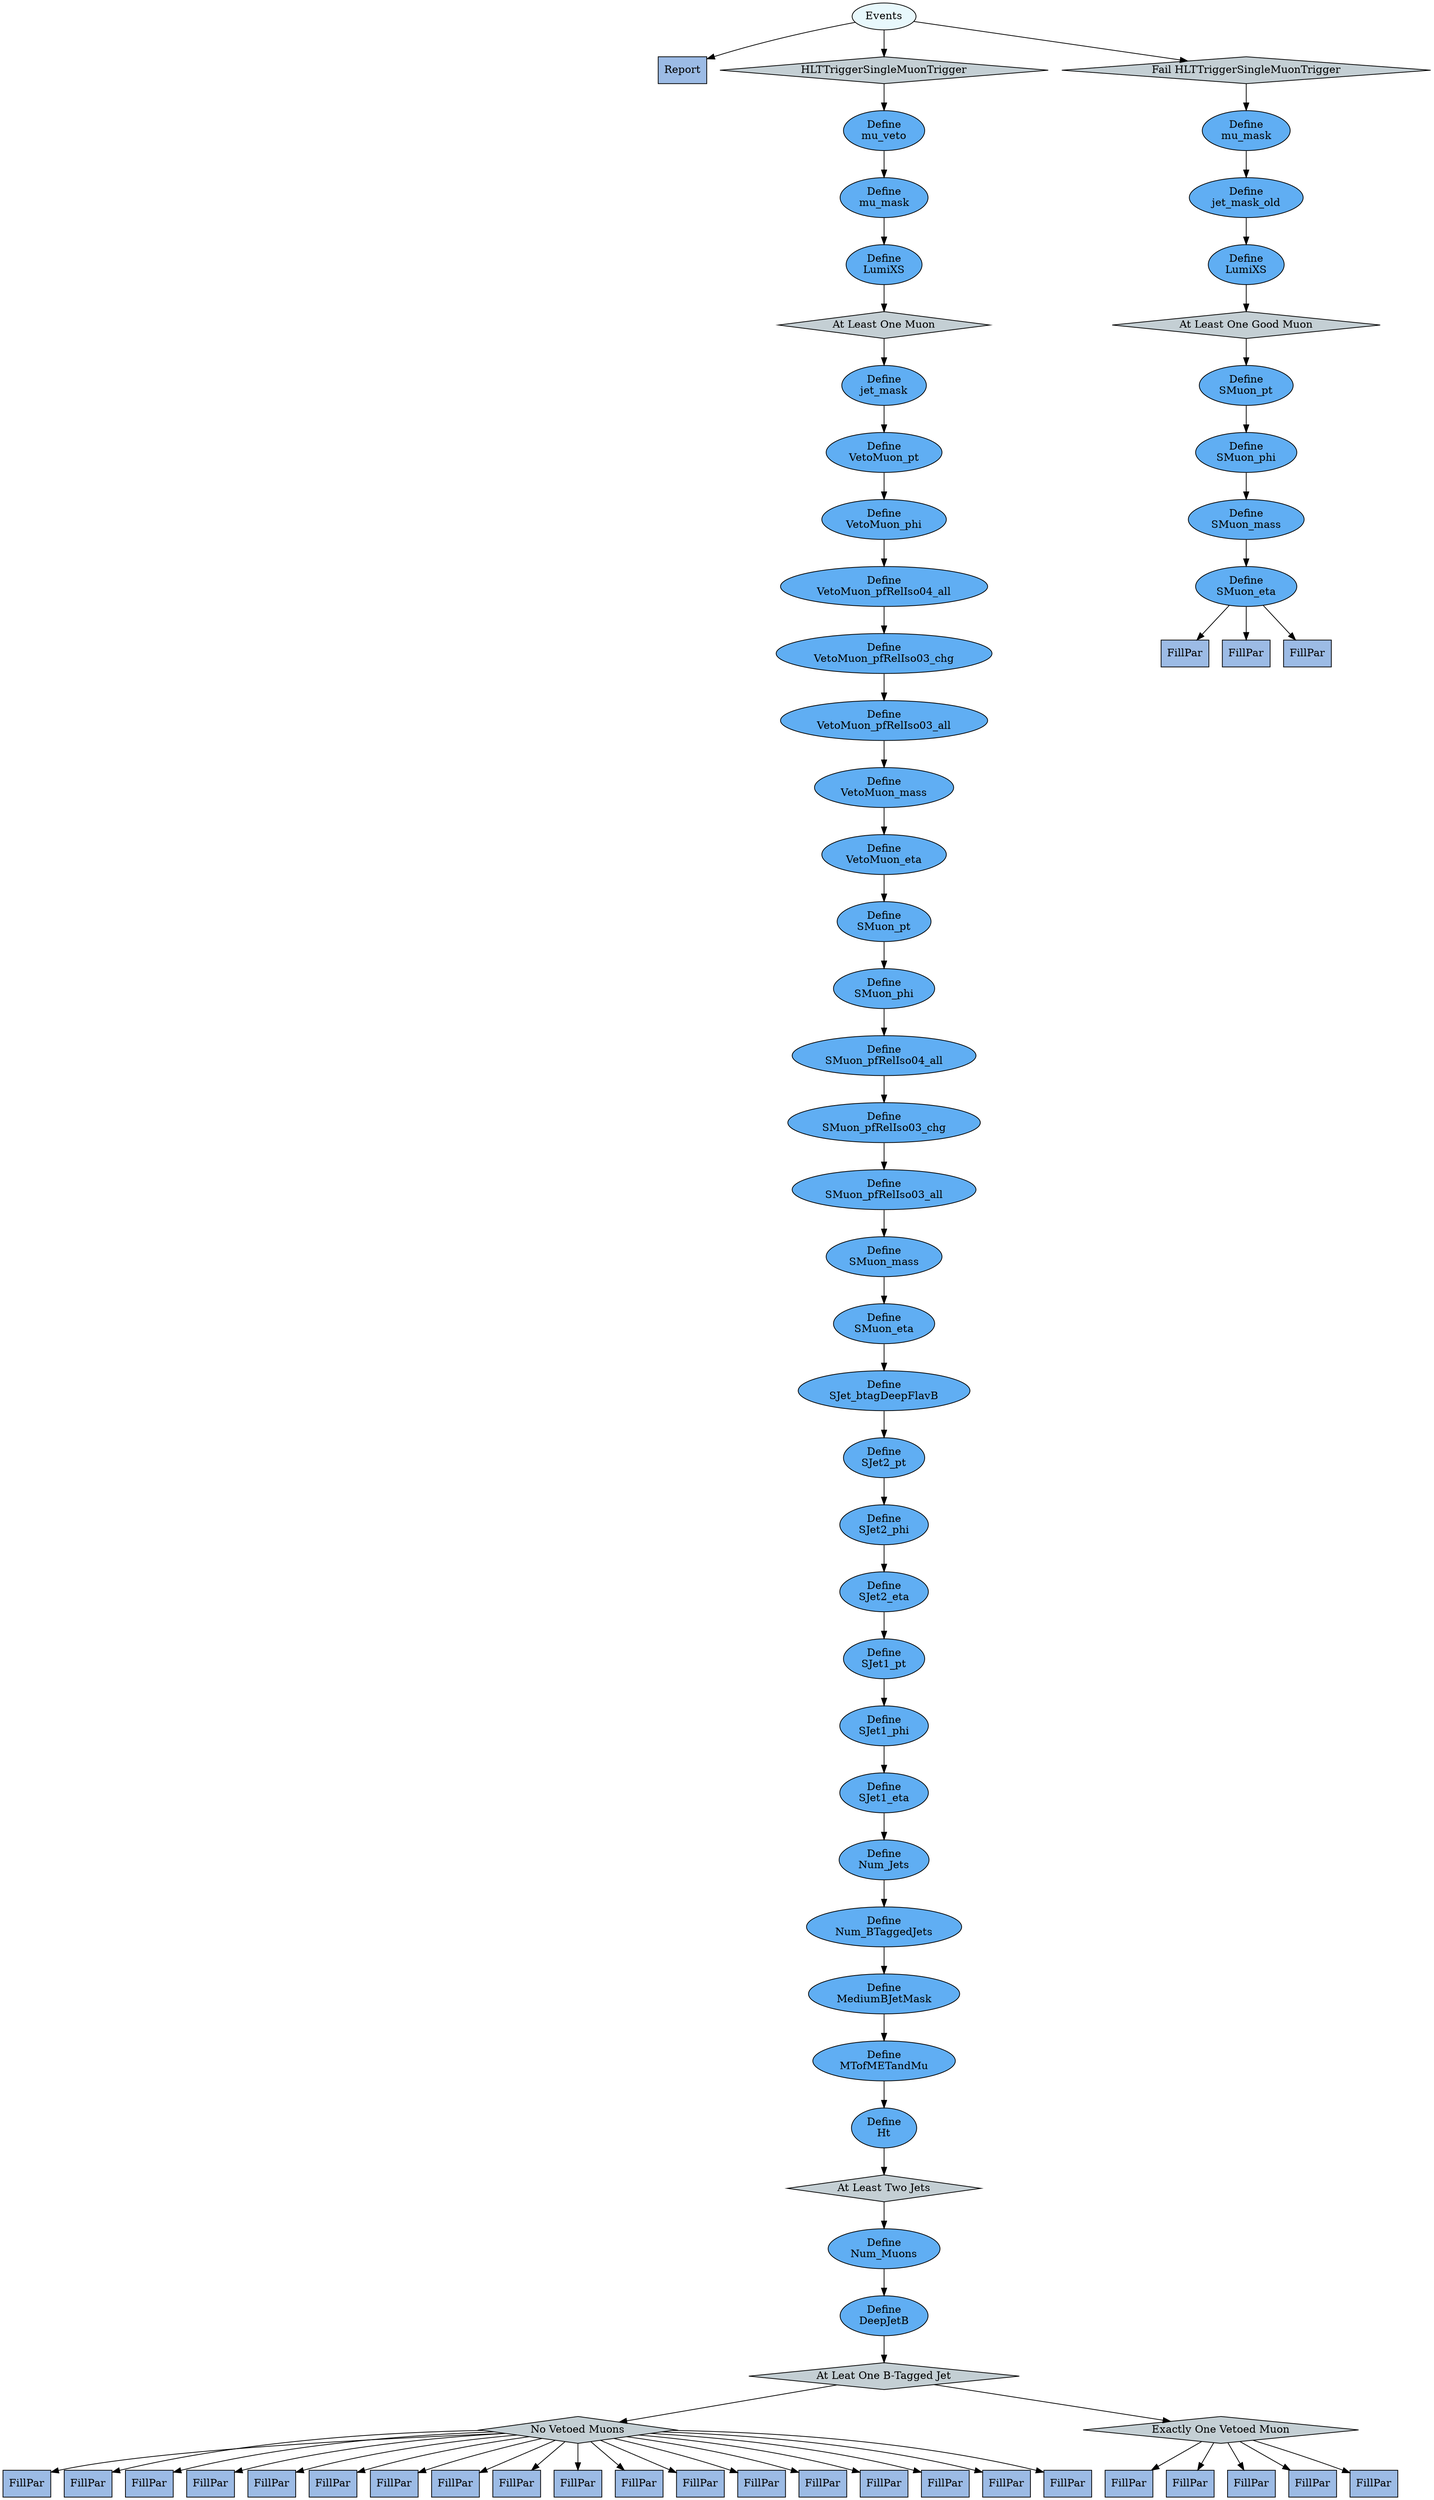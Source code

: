 digraph {
	1 [label="Report", style="filled", fillcolor="#9cbbe5", shape="box"];
	0 [label="Events", style="filled", fillcolor="#e8f8fc", shape="oval"];
	2 [label="FillPar", style="filled", fillcolor="#9cbbe5", shape="box"];
	113 [label="No Vetoed Muons", style="filled", fillcolor="#c4cfd4", shape="diamond"];
	110 [label="At Leat One B-Tagged Jet", style="filled", fillcolor="#c4cfd4", shape="diamond"];
	111 [label="Define
DeepJetB", style="filled", fillcolor="#60aef3", shape="oval"];
	112 [label="Define
Num_Muons", style="filled", fillcolor="#60aef3", shape="oval"];
	82 [label="At Least Two Jets", style="filled", fillcolor="#c4cfd4", shape="diamond"];
	83 [label="Define
Ht", style="filled", fillcolor="#60aef3", shape="oval"];
	84 [label="Define
MTofMETandMu", style="filled", fillcolor="#60aef3", shape="oval"];
	85 [label="Define
MediumBJetMask", style="filled", fillcolor="#60aef3", shape="oval"];
	86 [label="Define
Num_BTaggedJets", style="filled", fillcolor="#60aef3", shape="oval"];
	87 [label="Define
Num_Jets", style="filled", fillcolor="#60aef3", shape="oval"];
	88 [label="Define
SJet1_eta", style="filled", fillcolor="#60aef3", shape="oval"];
	89 [label="Define
SJet1_phi", style="filled", fillcolor="#60aef3", shape="oval"];
	90 [label="Define
SJet1_pt", style="filled", fillcolor="#60aef3", shape="oval"];
	91 [label="Define
SJet2_eta", style="filled", fillcolor="#60aef3", shape="oval"];
	92 [label="Define
SJet2_phi", style="filled", fillcolor="#60aef3", shape="oval"];
	93 [label="Define
SJet2_pt", style="filled", fillcolor="#60aef3", shape="oval"];
	94 [label="Define
SJet_btagDeepFlavB", style="filled", fillcolor="#60aef3", shape="oval"];
	95 [label="Define
SMuon_eta", style="filled", fillcolor="#60aef3", shape="oval"];
	96 [label="Define
SMuon_mass", style="filled", fillcolor="#60aef3", shape="oval"];
	97 [label="Define
SMuon_pfRelIso03_all", style="filled", fillcolor="#60aef3", shape="oval"];
	98 [label="Define
SMuon_pfRelIso03_chg", style="filled", fillcolor="#60aef3", shape="oval"];
	99 [label="Define
SMuon_pfRelIso04_all", style="filled", fillcolor="#60aef3", shape="oval"];
	100 [label="Define
SMuon_phi", style="filled", fillcolor="#60aef3", shape="oval"];
	101 [label="Define
SMuon_pt", style="filled", fillcolor="#60aef3", shape="oval"];
	102 [label="Define
VetoMuon_eta", style="filled", fillcolor="#60aef3", shape="oval"];
	103 [label="Define
VetoMuon_mass", style="filled", fillcolor="#60aef3", shape="oval"];
	104 [label="Define
VetoMuon_pfRelIso03_all", style="filled", fillcolor="#60aef3", shape="oval"];
	105 [label="Define
VetoMuon_pfRelIso03_chg", style="filled", fillcolor="#60aef3", shape="oval"];
	106 [label="Define
VetoMuon_pfRelIso04_all", style="filled", fillcolor="#60aef3", shape="oval"];
	107 [label="Define
VetoMuon_phi", style="filled", fillcolor="#60aef3", shape="oval"];
	108 [label="Define
VetoMuon_pt", style="filled", fillcolor="#60aef3", shape="oval"];
	109 [label="Define
jet_mask", style="filled", fillcolor="#60aef3", shape="oval"];
	78 [label="At Least One Muon", style="filled", fillcolor="#c4cfd4", shape="diamond"];
	79 [label="Define
LumiXS", style="filled", fillcolor="#60aef3", shape="oval"];
	80 [label="Define
mu_mask", style="filled", fillcolor="#60aef3", shape="oval"];
	81 [label="Define
mu_veto", style="filled", fillcolor="#60aef3", shape="oval"];
	77 [label="HLTTriggerSingleMuonTrigger", style="filled", fillcolor="#c4cfd4", shape="diamond"];
	0 [label="Events", style="filled", fillcolor="#e8f8fc", shape="oval"];
	3 [label="FillPar", style="filled", fillcolor="#9cbbe5", shape="box"];
	4 [label="FillPar", style="filled", fillcolor="#9cbbe5", shape="box"];
	5 [label="FillPar", style="filled", fillcolor="#9cbbe5", shape="box"];
	6 [label="FillPar", style="filled", fillcolor="#9cbbe5", shape="box"];
	7 [label="FillPar", style="filled", fillcolor="#9cbbe5", shape="box"];
	8 [label="FillPar", style="filled", fillcolor="#9cbbe5", shape="box"];
	9 [label="FillPar", style="filled", fillcolor="#9cbbe5", shape="box"];
	10 [label="FillPar", style="filled", fillcolor="#9cbbe5", shape="box"];
	11 [label="FillPar", style="filled", fillcolor="#9cbbe5", shape="box"];
	12 [label="FillPar", style="filled", fillcolor="#9cbbe5", shape="box"];
	13 [label="FillPar", style="filled", fillcolor="#9cbbe5", shape="box"];
	14 [label="FillPar", style="filled", fillcolor="#9cbbe5", shape="box"];
	15 [label="FillPar", style="filled", fillcolor="#9cbbe5", shape="box"];
	16 [label="FillPar", style="filled", fillcolor="#9cbbe5", shape="box"];
	17 [label="FillPar", style="filled", fillcolor="#9cbbe5", shape="box"];
	18 [label="FillPar", style="filled", fillcolor="#9cbbe5", shape="box"];
	19 [label="FillPar", style="filled", fillcolor="#9cbbe5", shape="box"];
	20 [label="FillPar", style="filled", fillcolor="#9cbbe5", shape="box"];
	132 [label="Exactly One Vetoed Muon", style="filled", fillcolor="#c4cfd4", shape="diamond"];
	21 [label="FillPar", style="filled", fillcolor="#9cbbe5", shape="box"];
	22 [label="FillPar", style="filled", fillcolor="#9cbbe5", shape="box"];
	23 [label="FillPar", style="filled", fillcolor="#9cbbe5", shape="box"];
	24 [label="FillPar", style="filled", fillcolor="#9cbbe5", shape="box"];
	25 [label="FillPar", style="filled", fillcolor="#9cbbe5", shape="box"];
	143 [label="Define
SMuon_eta", style="filled", fillcolor="#60aef3", shape="oval"];
	144 [label="Define
SMuon_mass", style="filled", fillcolor="#60aef3", shape="oval"];
	145 [label="Define
SMuon_phi", style="filled", fillcolor="#60aef3", shape="oval"];
	146 [label="Define
SMuon_pt", style="filled", fillcolor="#60aef3", shape="oval"];
	139 [label="At Least One Good Muon", style="filled", fillcolor="#c4cfd4", shape="diamond"];
	140 [label="Define
LumiXS", style="filled", fillcolor="#60aef3", shape="oval"];
	141 [label="Define
jet_mask_old", style="filled", fillcolor="#60aef3", shape="oval"];
	142 [label="Define
mu_mask", style="filled", fillcolor="#60aef3", shape="oval"];
	138 [label="Fail HLTTriggerSingleMuonTrigger", style="filled", fillcolor="#c4cfd4", shape="diamond"];
	0 [label="Events", style="filled", fillcolor="#e8f8fc", shape="oval"];
	26 [label="FillPar", style="filled", fillcolor="#9cbbe5", shape="box"];
	27 [label="FillPar", style="filled", fillcolor="#9cbbe5", shape="box"];
	0 -> 1;
	113 -> 2;
	110 -> 113;
	111 -> 110;
	112 -> 111;
	82 -> 112;
	83 -> 82;
	84 -> 83;
	85 -> 84;
	86 -> 85;
	87 -> 86;
	88 -> 87;
	89 -> 88;
	90 -> 89;
	91 -> 90;
	92 -> 91;
	93 -> 92;
	94 -> 93;
	95 -> 94;
	96 -> 95;
	97 -> 96;
	98 -> 97;
	99 -> 98;
	100 -> 99;
	101 -> 100;
	102 -> 101;
	103 -> 102;
	104 -> 103;
	105 -> 104;
	106 -> 105;
	107 -> 106;
	108 -> 107;
	109 -> 108;
	78 -> 109;
	79 -> 78;
	80 -> 79;
	81 -> 80;
	77 -> 81;
	0 -> 77;
	113 -> 3;
	113 -> 4;
	113 -> 5;
	113 -> 6;
	113 -> 7;
	113 -> 8;
	113 -> 9;
	113 -> 10;
	113 -> 11;
	113 -> 12;
	113 -> 13;
	113 -> 14;
	113 -> 15;
	113 -> 16;
	113 -> 17;
	113 -> 18;
	113 -> 19;
	132 -> 20;
	110 -> 132;
	132 -> 21;
	132 -> 22;
	132 -> 23;
	132 -> 24;
	143 -> 25;
	144 -> 143;
	145 -> 144;
	146 -> 145;
	139 -> 146;
	140 -> 139;
	141 -> 140;
	142 -> 141;
	138 -> 142;
	0 -> 138;
	143 -> 26;
	143 -> 27;
}